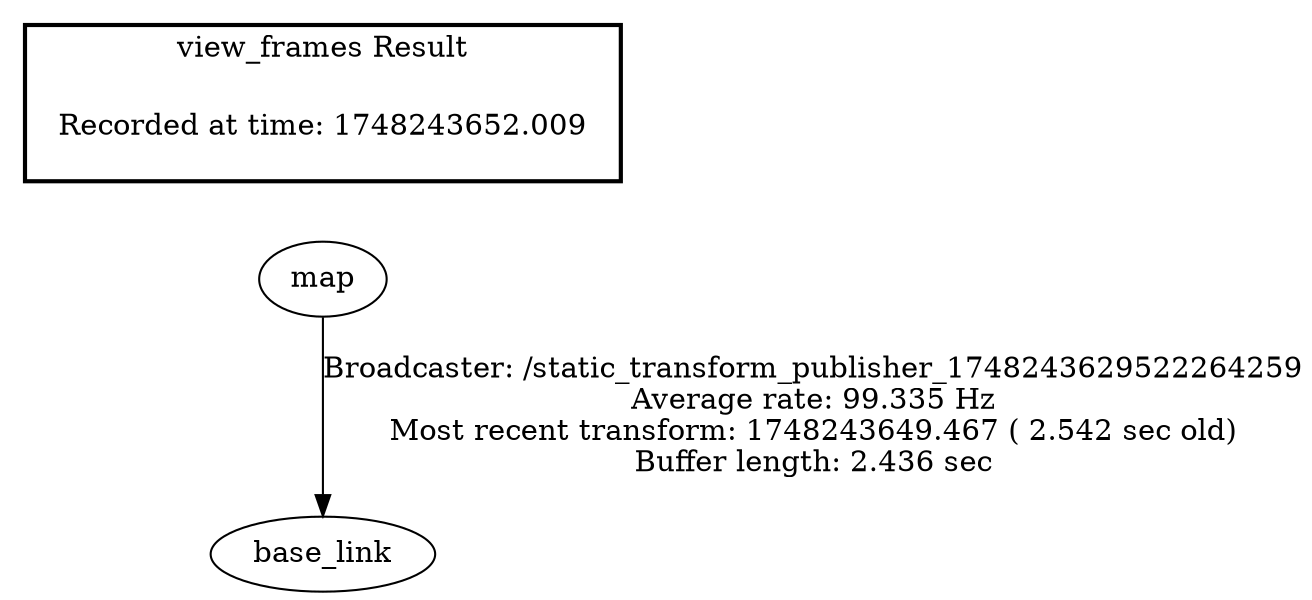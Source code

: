 digraph G {
"map" -> "base_link"[label="Broadcaster: /static_transform_publisher_1748243629522264259\nAverage rate: 99.335 Hz\nMost recent transform: 1748243649.467 ( 2.542 sec old)\nBuffer length: 2.436 sec\n"];
edge [style=invis];
 subgraph cluster_legend { style=bold; color=black; label ="view_frames Result";
"Recorded at time: 1748243652.009"[ shape=plaintext ] ;
 }->"map";
}